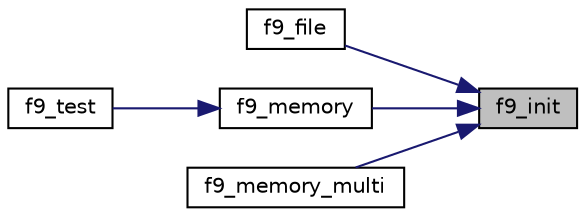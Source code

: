 digraph "f9_init"
{
 // LATEX_PDF_SIZE
  edge [fontname="Helvetica",fontsize="10",labelfontname="Helvetica",labelfontsize="10"];
  node [fontname="Helvetica",fontsize="10",shape=record];
  rankdir="RL";
  Node8 [label="f9_init",height=0.2,width=0.4,color="black", fillcolor="grey75", style="filled", fontcolor="black",tooltip="Initialize F9-MAC state."];
  Node8 -> Node9 [dir="back",color="midnightblue",fontsize="10",style="solid",fontname="Helvetica"];
  Node9 [label="f9_file",height=0.2,width=0.4,color="black", fillcolor="white", style="filled",URL="$f9__file_8c.html#a4c1ea12d1c638f066c93908a118ec404",tooltip="f9 a file"];
  Node8 -> Node10 [dir="back",color="midnightblue",fontsize="10",style="solid",fontname="Helvetica"];
  Node10 [label="f9_memory",height=0.2,width=0.4,color="black", fillcolor="white", style="filled",URL="$f9__memory_8c.html#a8d8a8a7f9014e8b36484d2c992e9eb10",tooltip="f9-MAC a block of memory"];
  Node10 -> Node11 [dir="back",color="midnightblue",fontsize="10",style="solid",fontname="Helvetica"];
  Node11 [label="f9_test",height=0.2,width=0.4,color="black", fillcolor="white", style="filled",URL="$f9__test_8c.html#a4457afc1800916455c35efd9b1acd142",tooltip="Test f9-MAC mode Return CRYPT_OK on succes."];
  Node8 -> Node12 [dir="back",color="midnightblue",fontsize="10",style="solid",fontname="Helvetica"];
  Node12 [label="f9_memory_multi",height=0.2,width=0.4,color="black", fillcolor="white", style="filled",URL="$f9__memory__multi_8c.html#a6d3cc7c6511a0e33997084a56a7f191f",tooltip="f9 multiple blocks of memory"];
}
